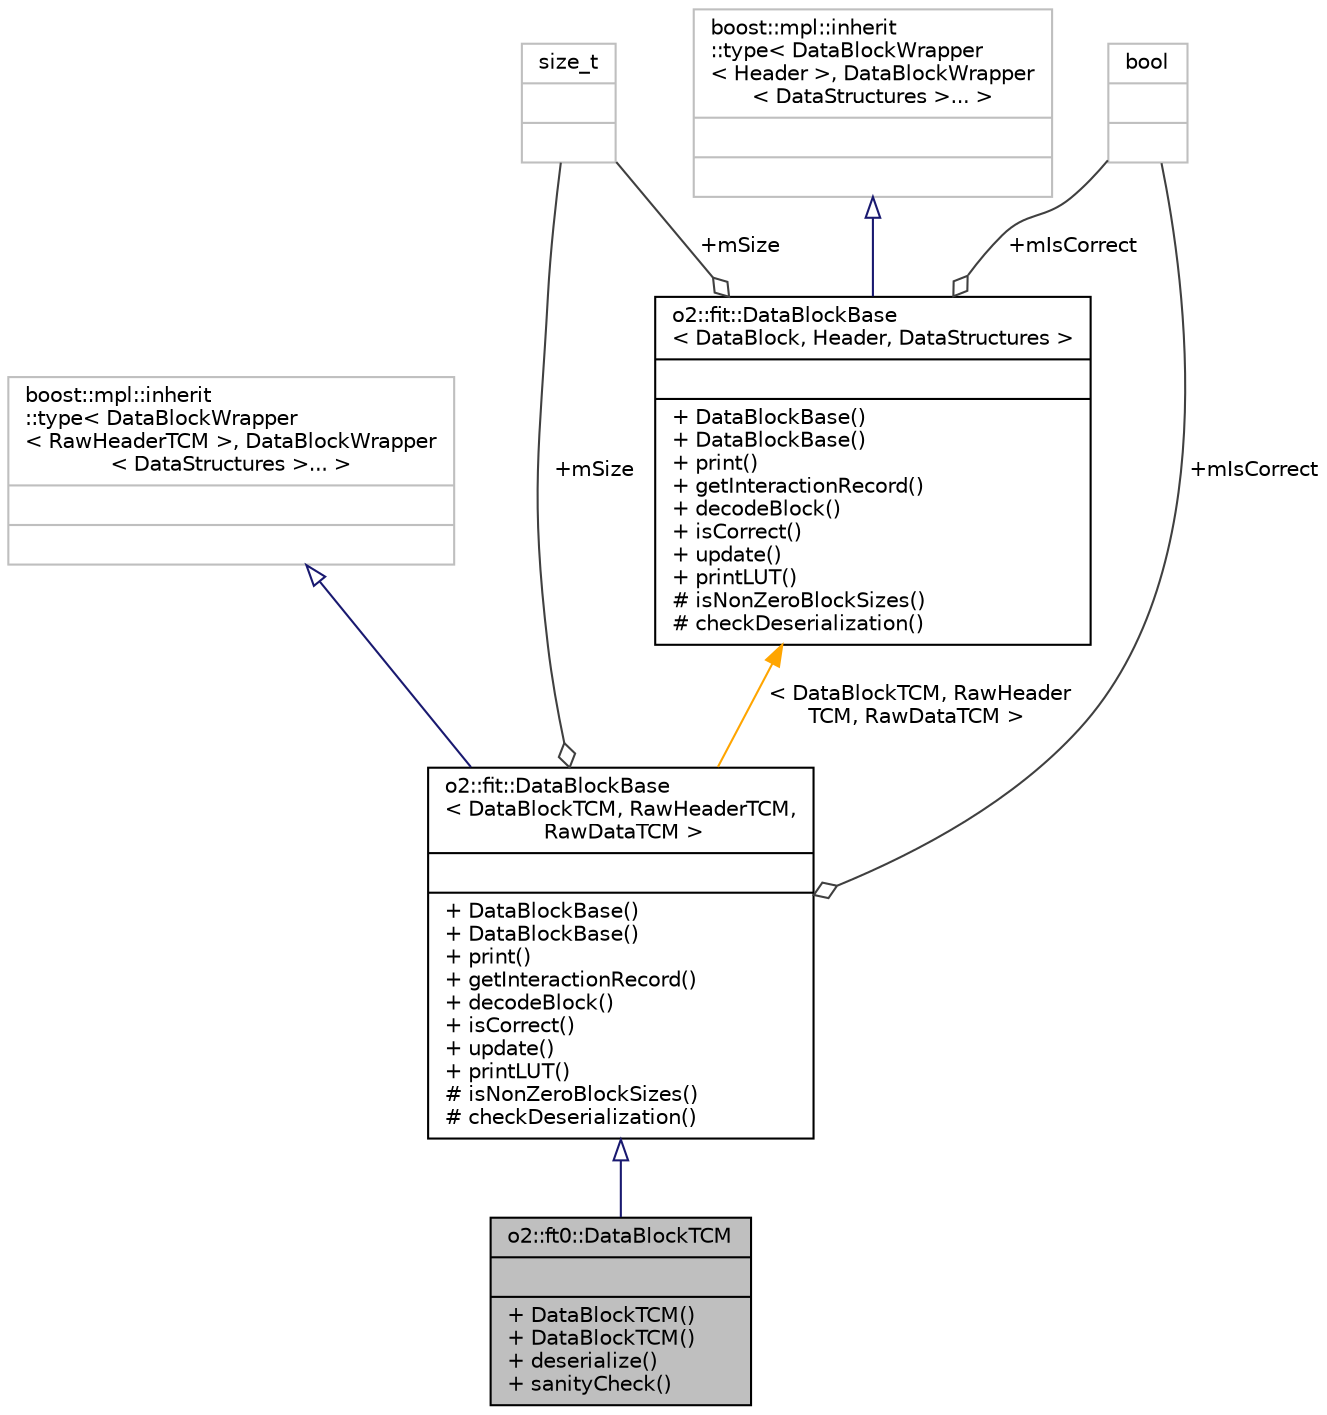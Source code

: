 digraph "o2::ft0::DataBlockTCM"
{
 // INTERACTIVE_SVG=YES
  bgcolor="transparent";
  edge [fontname="Helvetica",fontsize="10",labelfontname="Helvetica",labelfontsize="10"];
  node [fontname="Helvetica",fontsize="10",shape=record];
  Node5 [label="{o2::ft0::DataBlockTCM\n||+ DataBlockTCM()\l+ DataBlockTCM()\l+ deserialize()\l+ sanityCheck()\l}",height=0.2,width=0.4,color="black", fillcolor="grey75", style="filled", fontcolor="black"];
  Node6 -> Node5 [dir="back",color="midnightblue",fontsize="10",style="solid",arrowtail="onormal",fontname="Helvetica"];
  Node6 [label="{o2::fit::DataBlockBase\l\< DataBlockTCM, RawHeaderTCM,\l RawDataTCM \>\n||+ DataBlockBase()\l+ DataBlockBase()\l+ print()\l+ getInteractionRecord()\l+ decodeBlock()\l+ isCorrect()\l+ update()\l+ printLUT()\l# isNonZeroBlockSizes()\l# checkDeserialization()\l}",height=0.2,width=0.4,color="black",URL="$d3/dfa/classo2_1_1fit_1_1DataBlockBase.html"];
  Node7 -> Node6 [dir="back",color="midnightblue",fontsize="10",style="solid",arrowtail="onormal",fontname="Helvetica"];
  Node7 [label="{boost::mpl::inherit\l::type\< DataBlockWrapper\l\< RawHeaderTCM \>, DataBlockWrapper\l\< DataStructures \>... \>\n||}",height=0.2,width=0.4,color="grey75"];
  Node8 -> Node6 [color="grey25",fontsize="10",style="solid",label=" +mSize" ,arrowhead="odiamond",fontname="Helvetica"];
  Node8 [label="{size_t\n||}",height=0.2,width=0.4,color="grey75"];
  Node9 -> Node6 [color="grey25",fontsize="10",style="solid",label=" +mIsCorrect" ,arrowhead="odiamond",fontname="Helvetica"];
  Node9 [label="{bool\n||}",height=0.2,width=0.4,color="grey75"];
  Node10 -> Node6 [dir="back",color="orange",fontsize="10",style="solid",label=" \< DataBlockTCM, RawHeader\lTCM, RawDataTCM \>" ,fontname="Helvetica"];
  Node10 [label="{o2::fit::DataBlockBase\l\< DataBlock, Header, DataStructures \>\n||+ DataBlockBase()\l+ DataBlockBase()\l+ print()\l+ getInteractionRecord()\l+ decodeBlock()\l+ isCorrect()\l+ update()\l+ printLUT()\l# isNonZeroBlockSizes()\l# checkDeserialization()\l}",height=0.2,width=0.4,color="black",URL="$d3/dfa/classo2_1_1fit_1_1DataBlockBase.html"];
  Node11 -> Node10 [dir="back",color="midnightblue",fontsize="10",style="solid",arrowtail="onormal",fontname="Helvetica"];
  Node11 [label="{boost::mpl::inherit\l::type\< DataBlockWrapper\l\< Header \>, DataBlockWrapper\l\< DataStructures \>... \>\n||}",height=0.2,width=0.4,color="grey75"];
  Node8 -> Node10 [color="grey25",fontsize="10",style="solid",label=" +mSize" ,arrowhead="odiamond",fontname="Helvetica"];
  Node9 -> Node10 [color="grey25",fontsize="10",style="solid",label=" +mIsCorrect" ,arrowhead="odiamond",fontname="Helvetica"];
}
